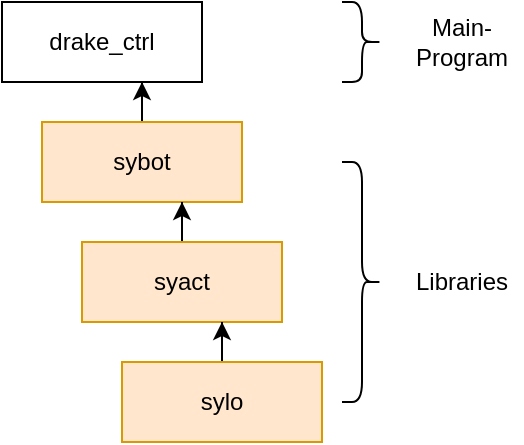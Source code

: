 <mxfile version="20.8.16" type="device"><diagram name="Page-1" id="Iz3kP1_M5vLtRZVLDZaU"><mxGraphModel dx="1185" dy="689" grid="1" gridSize="10" guides="1" tooltips="1" connect="1" arrows="1" fold="1" page="1" pageScale="1" pageWidth="827" pageHeight="1169" math="0" shadow="0"><root><mxCell id="0"/><mxCell id="1" parent="0"/><mxCell id="v7TC_kPgTsKOCxVGMIgW-1" value="drake_ctrl" style="rounded=0;whiteSpace=wrap;html=1;" vertex="1" parent="1"><mxGeometry x="40" y="40" width="100" height="40" as="geometry"/></mxCell><mxCell id="v7TC_kPgTsKOCxVGMIgW-5" style="edgeStyle=orthogonalEdgeStyle;rounded=0;orthogonalLoop=1;jettySize=auto;html=1;entryX=0.7;entryY=1;entryDx=0;entryDy=0;entryPerimeter=0;" edge="1" parent="1" source="v7TC_kPgTsKOCxVGMIgW-2" target="v7TC_kPgTsKOCxVGMIgW-1"><mxGeometry relative="1" as="geometry"/></mxCell><mxCell id="v7TC_kPgTsKOCxVGMIgW-2" value="sybot" style="rounded=0;whiteSpace=wrap;html=1;fillColor=#ffe6cc;strokeColor=#d79b00;" vertex="1" parent="1"><mxGeometry x="60" y="100" width="100" height="40" as="geometry"/></mxCell><mxCell id="v7TC_kPgTsKOCxVGMIgW-9" style="edgeStyle=orthogonalEdgeStyle;rounded=0;orthogonalLoop=1;jettySize=auto;html=1;entryX=0.7;entryY=1;entryDx=0;entryDy=0;entryPerimeter=0;" edge="1" parent="1" source="v7TC_kPgTsKOCxVGMIgW-8" target="v7TC_kPgTsKOCxVGMIgW-2"><mxGeometry relative="1" as="geometry"/></mxCell><mxCell id="v7TC_kPgTsKOCxVGMIgW-8" value="syact" style="rounded=0;whiteSpace=wrap;html=1;fillColor=#ffe6cc;strokeColor=#d79b00;" vertex="1" parent="1"><mxGeometry x="80" y="160" width="100" height="40" as="geometry"/></mxCell><mxCell id="v7TC_kPgTsKOCxVGMIgW-11" style="edgeStyle=orthogonalEdgeStyle;rounded=0;orthogonalLoop=1;jettySize=auto;html=1;entryX=0.7;entryY=1;entryDx=0;entryDy=0;entryPerimeter=0;" edge="1" parent="1" source="v7TC_kPgTsKOCxVGMIgW-10" target="v7TC_kPgTsKOCxVGMIgW-8"><mxGeometry relative="1" as="geometry"/></mxCell><mxCell id="v7TC_kPgTsKOCxVGMIgW-10" value="sylo" style="rounded=0;whiteSpace=wrap;html=1;fillColor=#ffe6cc;strokeColor=#d79b00;" vertex="1" parent="1"><mxGeometry x="100" y="220" width="100" height="40" as="geometry"/></mxCell><mxCell id="v7TC_kPgTsKOCxVGMIgW-12" value="" style="shape=curlyBracket;whiteSpace=wrap;html=1;rounded=1;flipH=1;labelPosition=right;verticalLabelPosition=middle;align=left;verticalAlign=middle;" vertex="1" parent="1"><mxGeometry x="210" y="120" width="20" height="120" as="geometry"/></mxCell><mxCell id="v7TC_kPgTsKOCxVGMIgW-13" value="Libraries" style="text;html=1;strokeColor=none;fillColor=none;align=center;verticalAlign=middle;whiteSpace=wrap;rounded=0;" vertex="1" parent="1"><mxGeometry x="240" y="165" width="60" height="30" as="geometry"/></mxCell><mxCell id="v7TC_kPgTsKOCxVGMIgW-14" value="" style="shape=curlyBracket;whiteSpace=wrap;html=1;rounded=1;flipH=1;labelPosition=right;verticalLabelPosition=middle;align=left;verticalAlign=middle;" vertex="1" parent="1"><mxGeometry x="210" y="40" width="20" height="40" as="geometry"/></mxCell><mxCell id="v7TC_kPgTsKOCxVGMIgW-15" value="Main-Program" style="text;html=1;strokeColor=none;fillColor=none;align=center;verticalAlign=middle;whiteSpace=wrap;rounded=0;" vertex="1" parent="1"><mxGeometry x="240" y="45" width="60" height="30" as="geometry"/></mxCell></root></mxGraphModel></diagram></mxfile>